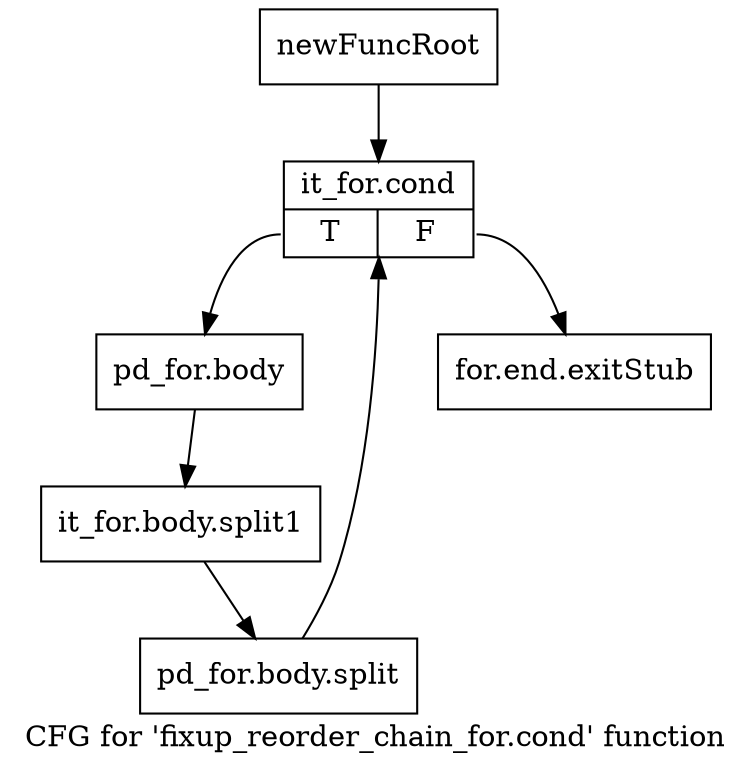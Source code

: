 digraph "CFG for 'fixup_reorder_chain_for.cond' function" {
	label="CFG for 'fixup_reorder_chain_for.cond' function";

	Node0xa5419f0 [shape=record,label="{newFuncRoot}"];
	Node0xa5419f0 -> Node0xa541e60;
	Node0xa541e10 [shape=record,label="{for.end.exitStub}"];
	Node0xa541e60 [shape=record,label="{it_for.cond|{<s0>T|<s1>F}}"];
	Node0xa541e60:s0 -> Node0xa541eb0;
	Node0xa541e60:s1 -> Node0xa541e10;
	Node0xa541eb0 [shape=record,label="{pd_for.body}"];
	Node0xa541eb0 -> Node0xf1e2b70;
	Node0xf1e2b70 [shape=record,label="{it_for.body.split1}"];
	Node0xf1e2b70 -> Node0xf23e1e0;
	Node0xf23e1e0 [shape=record,label="{pd_for.body.split}"];
	Node0xf23e1e0 -> Node0xa541e60;
}
